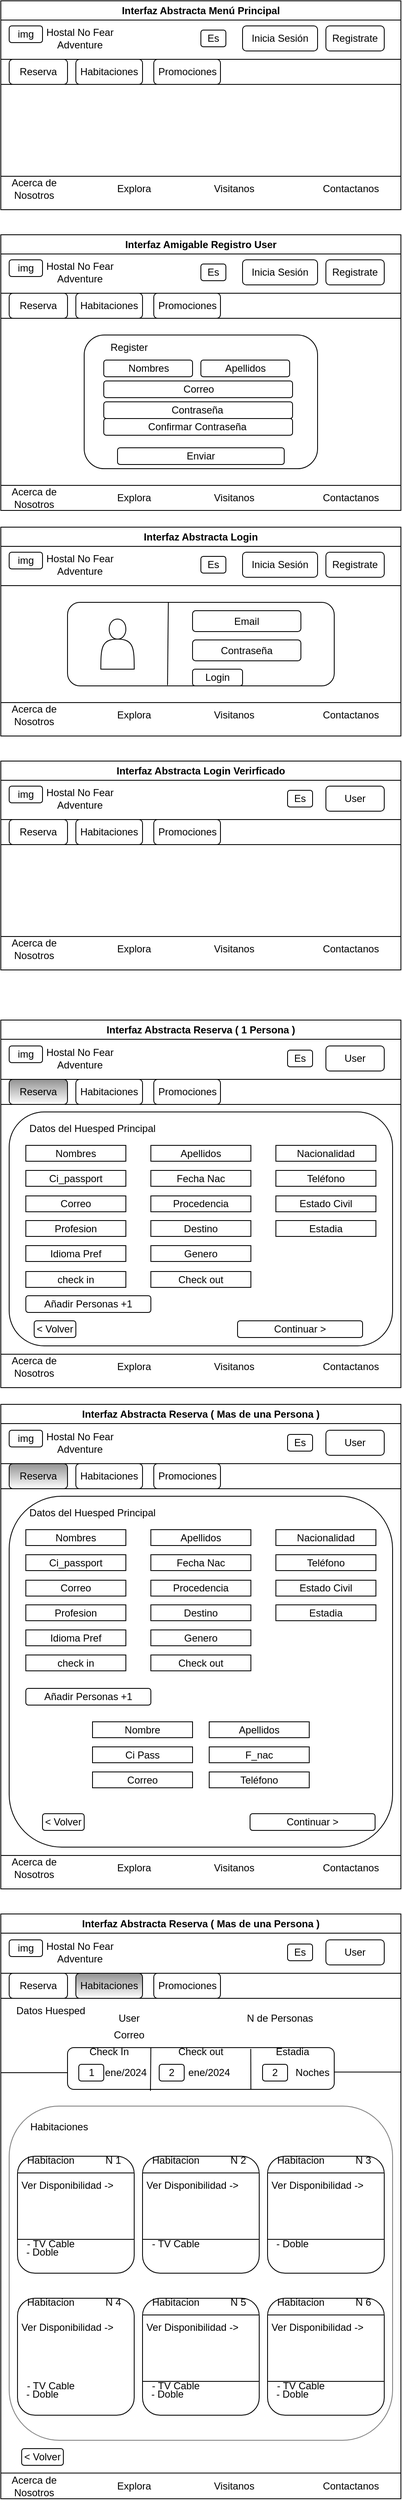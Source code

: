 <mxfile version="24.7.17">
  <diagram name="Página-1" id="Hns7MHLy3YL6MCj68ULh">
    <mxGraphModel dx="658" dy="446" grid="1" gridSize="10" guides="1" tooltips="1" connect="1" arrows="1" fold="1" page="1" pageScale="1" pageWidth="827" pageHeight="1169" math="0" shadow="0">
      <root>
        <mxCell id="0" />
        <mxCell id="1" parent="0" />
        <mxCell id="wUGm2H217QOp2pI1q1NX-1" value="Interfaz Abstracta Menú Principal" style="swimlane;whiteSpace=wrap;html=1;" vertex="1" parent="1">
          <mxGeometry x="40" y="40" width="480" height="250" as="geometry" />
        </mxCell>
        <mxCell id="wUGm2H217QOp2pI1q1NX-3" value="Acerca de Nosotros" style="text;html=1;align=center;verticalAlign=middle;whiteSpace=wrap;rounded=0;" vertex="1" parent="wUGm2H217QOp2pI1q1NX-1">
          <mxGeometry x="10" y="210" width="60" height="30" as="geometry" />
        </mxCell>
        <mxCell id="wUGm2H217QOp2pI1q1NX-4" value="Explora" style="text;html=1;align=center;verticalAlign=middle;whiteSpace=wrap;rounded=0;" vertex="1" parent="wUGm2H217QOp2pI1q1NX-1">
          <mxGeometry x="130" y="210" width="60" height="30" as="geometry" />
        </mxCell>
        <mxCell id="wUGm2H217QOp2pI1q1NX-5" value="Visitanos" style="text;html=1;align=center;verticalAlign=middle;whiteSpace=wrap;rounded=0;" vertex="1" parent="wUGm2H217QOp2pI1q1NX-1">
          <mxGeometry x="250" y="210" width="60" height="30" as="geometry" />
        </mxCell>
        <mxCell id="wUGm2H217QOp2pI1q1NX-6" value="Contactanos" style="text;html=1;align=center;verticalAlign=middle;whiteSpace=wrap;rounded=0;" vertex="1" parent="wUGm2H217QOp2pI1q1NX-1">
          <mxGeometry x="390" y="210" width="60" height="30" as="geometry" />
        </mxCell>
        <mxCell id="wUGm2H217QOp2pI1q1NX-8" value="Hostal No Fear Adventure" style="text;html=1;align=center;verticalAlign=middle;whiteSpace=wrap;rounded=0;" vertex="1" parent="wUGm2H217QOp2pI1q1NX-1">
          <mxGeometry x="40" y="30" width="110" height="30" as="geometry" />
        </mxCell>
        <mxCell id="wUGm2H217QOp2pI1q1NX-9" value="img" style="rounded=1;whiteSpace=wrap;html=1;" vertex="1" parent="wUGm2H217QOp2pI1q1NX-1">
          <mxGeometry x="10" y="30" width="40" height="20" as="geometry" />
        </mxCell>
        <mxCell id="wUGm2H217QOp2pI1q1NX-10" value="Es" style="rounded=1;whiteSpace=wrap;html=1;" vertex="1" parent="wUGm2H217QOp2pI1q1NX-1">
          <mxGeometry x="240" y="35" width="30" height="20" as="geometry" />
        </mxCell>
        <mxCell id="wUGm2H217QOp2pI1q1NX-11" value="Inicia Sesión" style="rounded=1;whiteSpace=wrap;html=1;" vertex="1" parent="wUGm2H217QOp2pI1q1NX-1">
          <mxGeometry x="290" y="30" width="90" height="30" as="geometry" />
        </mxCell>
        <mxCell id="wUGm2H217QOp2pI1q1NX-12" value="Registrate" style="rounded=1;whiteSpace=wrap;html=1;" vertex="1" parent="wUGm2H217QOp2pI1q1NX-1">
          <mxGeometry x="390" y="30" width="70" height="30" as="geometry" />
        </mxCell>
        <mxCell id="wUGm2H217QOp2pI1q1NX-7" value="" style="endArrow=none;html=1;rounded=0;" edge="1" parent="wUGm2H217QOp2pI1q1NX-1">
          <mxGeometry width="50" height="50" relative="1" as="geometry">
            <mxPoint y="70" as="sourcePoint" />
            <mxPoint x="480" y="70" as="targetPoint" />
          </mxGeometry>
        </mxCell>
        <mxCell id="wUGm2H217QOp2pI1q1NX-14" value="Reserva" style="rounded=1;whiteSpace=wrap;html=1;" vertex="1" parent="wUGm2H217QOp2pI1q1NX-1">
          <mxGeometry x="10" y="70" width="70" height="30" as="geometry" />
        </mxCell>
        <mxCell id="wUGm2H217QOp2pI1q1NX-15" value="Habitaciones" style="rounded=1;whiteSpace=wrap;html=1;" vertex="1" parent="wUGm2H217QOp2pI1q1NX-1">
          <mxGeometry x="90" y="70" width="80" height="30" as="geometry" />
        </mxCell>
        <mxCell id="wUGm2H217QOp2pI1q1NX-16" value="Promociones" style="rounded=1;whiteSpace=wrap;html=1;" vertex="1" parent="wUGm2H217QOp2pI1q1NX-1">
          <mxGeometry x="183.5" y="70" width="80" height="30" as="geometry" />
        </mxCell>
        <mxCell id="wUGm2H217QOp2pI1q1NX-2" value="" style="endArrow=none;html=1;rounded=0;" edge="1" parent="1">
          <mxGeometry width="50" height="50" relative="1" as="geometry">
            <mxPoint x="40" y="250" as="sourcePoint" />
            <mxPoint x="520" y="250" as="targetPoint" />
          </mxGeometry>
        </mxCell>
        <mxCell id="wUGm2H217QOp2pI1q1NX-13" value="" style="endArrow=none;html=1;rounded=0;" edge="1" parent="1">
          <mxGeometry width="50" height="50" relative="1" as="geometry">
            <mxPoint x="40" y="140" as="sourcePoint" />
            <mxPoint x="520" y="140" as="targetPoint" />
          </mxGeometry>
        </mxCell>
        <mxCell id="wUGm2H217QOp2pI1q1NX-27" value="Interfaz Abstracta Login" style="swimlane;whiteSpace=wrap;html=1;" vertex="1" parent="1">
          <mxGeometry x="40" y="670" width="480" height="250" as="geometry" />
        </mxCell>
        <mxCell id="wUGm2H217QOp2pI1q1NX-24" value="Registrate" style="rounded=1;whiteSpace=wrap;html=1;" vertex="1" parent="wUGm2H217QOp2pI1q1NX-27">
          <mxGeometry x="390" y="30" width="70" height="30" as="geometry" />
        </mxCell>
        <mxCell id="wUGm2H217QOp2pI1q1NX-23" value="Inicia Sesión" style="rounded=1;whiteSpace=wrap;html=1;" vertex="1" parent="wUGm2H217QOp2pI1q1NX-27">
          <mxGeometry x="290" y="30" width="90" height="30" as="geometry" />
        </mxCell>
        <mxCell id="wUGm2H217QOp2pI1q1NX-22" value="Es" style="rounded=1;whiteSpace=wrap;html=1;" vertex="1" parent="wUGm2H217QOp2pI1q1NX-27">
          <mxGeometry x="240" y="35" width="30" height="20" as="geometry" />
        </mxCell>
        <mxCell id="wUGm2H217QOp2pI1q1NX-20" value="Hostal No Fear Adventure" style="text;html=1;align=center;verticalAlign=middle;whiteSpace=wrap;rounded=0;" vertex="1" parent="wUGm2H217QOp2pI1q1NX-27">
          <mxGeometry x="40" y="30" width="110" height="30" as="geometry" />
        </mxCell>
        <mxCell id="wUGm2H217QOp2pI1q1NX-21" value="img" style="rounded=1;whiteSpace=wrap;html=1;" vertex="1" parent="wUGm2H217QOp2pI1q1NX-27">
          <mxGeometry x="10" y="30" width="40" height="20" as="geometry" />
        </mxCell>
        <mxCell id="wUGm2H217QOp2pI1q1NX-28" value="" style="endArrow=none;html=1;rounded=0;" edge="1" parent="wUGm2H217QOp2pI1q1NX-27">
          <mxGeometry width="50" height="50" relative="1" as="geometry">
            <mxPoint y="70" as="sourcePoint" />
            <mxPoint x="480" y="70" as="targetPoint" />
          </mxGeometry>
        </mxCell>
        <mxCell id="wUGm2H217QOp2pI1q1NX-29" value="Acerca de Nosotros" style="text;html=1;align=center;verticalAlign=middle;whiteSpace=wrap;rounded=0;" vertex="1" parent="wUGm2H217QOp2pI1q1NX-27">
          <mxGeometry x="10" y="210" width="60" height="30" as="geometry" />
        </mxCell>
        <mxCell id="wUGm2H217QOp2pI1q1NX-30" value="Explora" style="text;html=1;align=center;verticalAlign=middle;whiteSpace=wrap;rounded=0;" vertex="1" parent="wUGm2H217QOp2pI1q1NX-27">
          <mxGeometry x="130" y="210" width="60" height="30" as="geometry" />
        </mxCell>
        <mxCell id="wUGm2H217QOp2pI1q1NX-31" value="Visitanos" style="text;html=1;align=center;verticalAlign=middle;whiteSpace=wrap;rounded=0;" vertex="1" parent="wUGm2H217QOp2pI1q1NX-27">
          <mxGeometry x="250" y="210" width="60" height="30" as="geometry" />
        </mxCell>
        <mxCell id="wUGm2H217QOp2pI1q1NX-32" value="Contactanos" style="text;html=1;align=center;verticalAlign=middle;whiteSpace=wrap;rounded=0;" vertex="1" parent="wUGm2H217QOp2pI1q1NX-27">
          <mxGeometry x="390" y="210" width="60" height="30" as="geometry" />
        </mxCell>
        <mxCell id="wUGm2H217QOp2pI1q1NX-33" value="" style="endArrow=none;html=1;rounded=0;" edge="1" parent="wUGm2H217QOp2pI1q1NX-27">
          <mxGeometry width="50" height="50" relative="1" as="geometry">
            <mxPoint y="210" as="sourcePoint" />
            <mxPoint x="480" y="210" as="targetPoint" />
          </mxGeometry>
        </mxCell>
        <mxCell id="wUGm2H217QOp2pI1q1NX-34" value="" style="rounded=1;whiteSpace=wrap;html=1;" vertex="1" parent="wUGm2H217QOp2pI1q1NX-27">
          <mxGeometry x="80" y="90" width="320" height="100" as="geometry" />
        </mxCell>
        <mxCell id="wUGm2H217QOp2pI1q1NX-35" value="" style="endArrow=none;html=1;rounded=0;entryX=0.455;entryY=0.025;entryDx=0;entryDy=0;entryPerimeter=0;exitX=0.452;exitY=1.016;exitDx=0;exitDy=0;exitPerimeter=0;" edge="1" parent="wUGm2H217QOp2pI1q1NX-27">
          <mxGeometry width="50" height="50" relative="1" as="geometry">
            <mxPoint x="200" y="189.1" as="sourcePoint" />
            <mxPoint x="200.96" y="90" as="targetPoint" />
          </mxGeometry>
        </mxCell>
        <mxCell id="wUGm2H217QOp2pI1q1NX-36" value="" style="shape=actor;whiteSpace=wrap;html=1;" vertex="1" parent="wUGm2H217QOp2pI1q1NX-27">
          <mxGeometry x="120" y="110" width="40" height="60" as="geometry" />
        </mxCell>
        <mxCell id="wUGm2H217QOp2pI1q1NX-37" value="Email" style="rounded=1;whiteSpace=wrap;html=1;" vertex="1" parent="wUGm2H217QOp2pI1q1NX-27">
          <mxGeometry x="230" y="100" width="130" height="25" as="geometry" />
        </mxCell>
        <mxCell id="wUGm2H217QOp2pI1q1NX-38" value="Contraseña" style="rounded=1;whiteSpace=wrap;html=1;" vertex="1" parent="wUGm2H217QOp2pI1q1NX-27">
          <mxGeometry x="230" y="135" width="130" height="25" as="geometry" />
        </mxCell>
        <mxCell id="wUGm2H217QOp2pI1q1NX-39" value="Login" style="rounded=1;whiteSpace=wrap;html=1;" vertex="1" parent="wUGm2H217QOp2pI1q1NX-27">
          <mxGeometry x="230" y="170" width="60" height="20" as="geometry" />
        </mxCell>
        <mxCell id="wUGm2H217QOp2pI1q1NX-40" value="Interfaz Abstracta Login Verirficado" style="swimlane;whiteSpace=wrap;html=1;" vertex="1" parent="1">
          <mxGeometry x="40" y="950" width="480" height="250" as="geometry" />
        </mxCell>
        <mxCell id="wUGm2H217QOp2pI1q1NX-42" value="Acerca de Nosotros" style="text;html=1;align=center;verticalAlign=middle;whiteSpace=wrap;rounded=0;" vertex="1" parent="wUGm2H217QOp2pI1q1NX-40">
          <mxGeometry x="10" y="210" width="60" height="30" as="geometry" />
        </mxCell>
        <mxCell id="wUGm2H217QOp2pI1q1NX-43" value="Explora" style="text;html=1;align=center;verticalAlign=middle;whiteSpace=wrap;rounded=0;" vertex="1" parent="wUGm2H217QOp2pI1q1NX-40">
          <mxGeometry x="130" y="210" width="60" height="30" as="geometry" />
        </mxCell>
        <mxCell id="wUGm2H217QOp2pI1q1NX-44" value="Visitanos" style="text;html=1;align=center;verticalAlign=middle;whiteSpace=wrap;rounded=0;" vertex="1" parent="wUGm2H217QOp2pI1q1NX-40">
          <mxGeometry x="250" y="210" width="60" height="30" as="geometry" />
        </mxCell>
        <mxCell id="wUGm2H217QOp2pI1q1NX-45" value="Contactanos" style="text;html=1;align=center;verticalAlign=middle;whiteSpace=wrap;rounded=0;" vertex="1" parent="wUGm2H217QOp2pI1q1NX-40">
          <mxGeometry x="390" y="210" width="60" height="30" as="geometry" />
        </mxCell>
        <mxCell id="wUGm2H217QOp2pI1q1NX-46" value="Hostal No Fear Adventure" style="text;html=1;align=center;verticalAlign=middle;whiteSpace=wrap;rounded=0;" vertex="1" parent="wUGm2H217QOp2pI1q1NX-40">
          <mxGeometry x="40" y="30" width="110" height="30" as="geometry" />
        </mxCell>
        <mxCell id="wUGm2H217QOp2pI1q1NX-47" value="img" style="rounded=1;whiteSpace=wrap;html=1;" vertex="1" parent="wUGm2H217QOp2pI1q1NX-40">
          <mxGeometry x="10" y="30" width="40" height="20" as="geometry" />
        </mxCell>
        <mxCell id="wUGm2H217QOp2pI1q1NX-48" value="Es" style="rounded=1;whiteSpace=wrap;html=1;" vertex="1" parent="wUGm2H217QOp2pI1q1NX-40">
          <mxGeometry x="344" y="35" width="30" height="20" as="geometry" />
        </mxCell>
        <mxCell id="wUGm2H217QOp2pI1q1NX-50" value="User" style="rounded=1;whiteSpace=wrap;html=1;" vertex="1" parent="wUGm2H217QOp2pI1q1NX-40">
          <mxGeometry x="390" y="30" width="70" height="30" as="geometry" />
        </mxCell>
        <mxCell id="wUGm2H217QOp2pI1q1NX-51" value="" style="endArrow=none;html=1;rounded=0;" edge="1" parent="wUGm2H217QOp2pI1q1NX-40">
          <mxGeometry width="50" height="50" relative="1" as="geometry">
            <mxPoint y="70" as="sourcePoint" />
            <mxPoint x="480" y="70" as="targetPoint" />
          </mxGeometry>
        </mxCell>
        <mxCell id="wUGm2H217QOp2pI1q1NX-52" value="Reserva" style="rounded=1;whiteSpace=wrap;html=1;" vertex="1" parent="wUGm2H217QOp2pI1q1NX-40">
          <mxGeometry x="10" y="70" width="70" height="30" as="geometry" />
        </mxCell>
        <mxCell id="wUGm2H217QOp2pI1q1NX-53" value="Habitaciones" style="rounded=1;whiteSpace=wrap;html=1;" vertex="1" parent="wUGm2H217QOp2pI1q1NX-40">
          <mxGeometry x="90" y="70" width="80" height="30" as="geometry" />
        </mxCell>
        <mxCell id="wUGm2H217QOp2pI1q1NX-54" value="Promociones" style="rounded=1;whiteSpace=wrap;html=1;" vertex="1" parent="wUGm2H217QOp2pI1q1NX-40">
          <mxGeometry x="183.5" y="70" width="80" height="30" as="geometry" />
        </mxCell>
        <mxCell id="wUGm2H217QOp2pI1q1NX-55" value="" style="endArrow=none;html=1;rounded=0;" edge="1" parent="wUGm2H217QOp2pI1q1NX-40">
          <mxGeometry width="50" height="50" relative="1" as="geometry">
            <mxPoint y="210" as="sourcePoint" />
            <mxPoint x="480" y="210" as="targetPoint" />
          </mxGeometry>
        </mxCell>
        <mxCell id="wUGm2H217QOp2pI1q1NX-56" value="" style="endArrow=none;html=1;rounded=0;" edge="1" parent="wUGm2H217QOp2pI1q1NX-40">
          <mxGeometry width="50" height="50" relative="1" as="geometry">
            <mxPoint y="100" as="sourcePoint" />
            <mxPoint x="480" y="100" as="targetPoint" />
          </mxGeometry>
        </mxCell>
        <mxCell id="wUGm2H217QOp2pI1q1NX-61" value="Interfaz Abstracta Reserva ( 1 Persona )" style="swimlane;whiteSpace=wrap;html=1;" vertex="1" parent="1">
          <mxGeometry x="40" y="1260" width="480" height="440" as="geometry" />
        </mxCell>
        <mxCell id="wUGm2H217QOp2pI1q1NX-66" value="Hostal No Fear Adventure" style="text;html=1;align=center;verticalAlign=middle;whiteSpace=wrap;rounded=0;" vertex="1" parent="wUGm2H217QOp2pI1q1NX-61">
          <mxGeometry x="40" y="31" width="110" height="30" as="geometry" />
        </mxCell>
        <mxCell id="wUGm2H217QOp2pI1q1NX-67" value="img" style="rounded=1;whiteSpace=wrap;html=1;" vertex="1" parent="wUGm2H217QOp2pI1q1NX-61">
          <mxGeometry x="10" y="31" width="40" height="20" as="geometry" />
        </mxCell>
        <mxCell id="wUGm2H217QOp2pI1q1NX-68" value="Es" style="rounded=1;whiteSpace=wrap;html=1;" vertex="1" parent="wUGm2H217QOp2pI1q1NX-61">
          <mxGeometry x="344" y="36" width="30" height="20" as="geometry" />
        </mxCell>
        <mxCell id="wUGm2H217QOp2pI1q1NX-69" value="User" style="rounded=1;whiteSpace=wrap;html=1;" vertex="1" parent="wUGm2H217QOp2pI1q1NX-61">
          <mxGeometry x="390" y="31" width="70" height="30" as="geometry" />
        </mxCell>
        <mxCell id="wUGm2H217QOp2pI1q1NX-70" value="" style="endArrow=none;html=1;rounded=0;" edge="1" parent="wUGm2H217QOp2pI1q1NX-61">
          <mxGeometry width="50" height="50" relative="1" as="geometry">
            <mxPoint y="71" as="sourcePoint" />
            <mxPoint x="480" y="71" as="targetPoint" />
          </mxGeometry>
        </mxCell>
        <mxCell id="wUGm2H217QOp2pI1q1NX-71" value="Reserva" style="rounded=1;whiteSpace=wrap;html=1;gradientColor=#929292;gradientDirection=north;" vertex="1" parent="wUGm2H217QOp2pI1q1NX-61">
          <mxGeometry x="10" y="71" width="70" height="30" as="geometry" />
        </mxCell>
        <mxCell id="wUGm2H217QOp2pI1q1NX-72" value="Habitaciones" style="rounded=1;whiteSpace=wrap;html=1;" vertex="1" parent="wUGm2H217QOp2pI1q1NX-61">
          <mxGeometry x="90" y="71" width="80" height="30" as="geometry" />
        </mxCell>
        <mxCell id="wUGm2H217QOp2pI1q1NX-73" value="Promociones" style="rounded=1;whiteSpace=wrap;html=1;" vertex="1" parent="wUGm2H217QOp2pI1q1NX-61">
          <mxGeometry x="183.5" y="71" width="80" height="30" as="geometry" />
        </mxCell>
        <mxCell id="wUGm2H217QOp2pI1q1NX-75" value="" style="endArrow=none;html=1;rounded=0;" edge="1" parent="wUGm2H217QOp2pI1q1NX-61">
          <mxGeometry width="50" height="50" relative="1" as="geometry">
            <mxPoint y="101" as="sourcePoint" />
            <mxPoint x="480" y="101" as="targetPoint" />
          </mxGeometry>
        </mxCell>
        <mxCell id="wUGm2H217QOp2pI1q1NX-117" value="" style="rounded=1;whiteSpace=wrap;html=1;" vertex="1" parent="wUGm2H217QOp2pI1q1NX-61">
          <mxGeometry x="10" y="110" width="460" height="280" as="geometry" />
        </mxCell>
        <mxCell id="wUGm2H217QOp2pI1q1NX-118" value="Datos del Huesped Principal" style="text;html=1;align=center;verticalAlign=middle;whiteSpace=wrap;rounded=0;" vertex="1" parent="wUGm2H217QOp2pI1q1NX-61">
          <mxGeometry x="20" y="120" width="180" height="19" as="geometry" />
        </mxCell>
        <mxCell id="wUGm2H217QOp2pI1q1NX-119" value="Nombres" style="rounded=0;whiteSpace=wrap;html=1;" vertex="1" parent="wUGm2H217QOp2pI1q1NX-61">
          <mxGeometry x="30" y="150" width="120" height="19" as="geometry" />
        </mxCell>
        <mxCell id="wUGm2H217QOp2pI1q1NX-120" value="Apellidos" style="rounded=0;whiteSpace=wrap;html=1;" vertex="1" parent="wUGm2H217QOp2pI1q1NX-61">
          <mxGeometry x="180" y="150" width="120" height="19" as="geometry" />
        </mxCell>
        <mxCell id="wUGm2H217QOp2pI1q1NX-121" value="Nacionalidad" style="rounded=0;whiteSpace=wrap;html=1;" vertex="1" parent="wUGm2H217QOp2pI1q1NX-61">
          <mxGeometry x="330" y="150" width="120" height="19" as="geometry" />
        </mxCell>
        <mxCell id="wUGm2H217QOp2pI1q1NX-128" value="Ci_passport" style="rounded=0;whiteSpace=wrap;html=1;" vertex="1" parent="wUGm2H217QOp2pI1q1NX-61">
          <mxGeometry x="30" y="180" width="120" height="19" as="geometry" />
        </mxCell>
        <mxCell id="wUGm2H217QOp2pI1q1NX-129" value="Fecha Nac" style="rounded=0;whiteSpace=wrap;html=1;" vertex="1" parent="wUGm2H217QOp2pI1q1NX-61">
          <mxGeometry x="180" y="180" width="120" height="19" as="geometry" />
        </mxCell>
        <mxCell id="wUGm2H217QOp2pI1q1NX-130" value="Teléfono" style="rounded=0;whiteSpace=wrap;html=1;" vertex="1" parent="wUGm2H217QOp2pI1q1NX-61">
          <mxGeometry x="330" y="180" width="120" height="19" as="geometry" />
        </mxCell>
        <mxCell id="wUGm2H217QOp2pI1q1NX-131" value="Correo" style="rounded=0;whiteSpace=wrap;html=1;" vertex="1" parent="wUGm2H217QOp2pI1q1NX-61">
          <mxGeometry x="30" y="210.5" width="120" height="19" as="geometry" />
        </mxCell>
        <mxCell id="wUGm2H217QOp2pI1q1NX-132" value="Procedencia" style="rounded=0;whiteSpace=wrap;html=1;" vertex="1" parent="wUGm2H217QOp2pI1q1NX-61">
          <mxGeometry x="180" y="210.5" width="120" height="19" as="geometry" />
        </mxCell>
        <mxCell id="wUGm2H217QOp2pI1q1NX-133" value="Estado Civil" style="rounded=0;whiteSpace=wrap;html=1;" vertex="1" parent="wUGm2H217QOp2pI1q1NX-61">
          <mxGeometry x="330" y="210.5" width="120" height="19" as="geometry" />
        </mxCell>
        <mxCell id="wUGm2H217QOp2pI1q1NX-134" value="Profesion" style="rounded=0;whiteSpace=wrap;html=1;" vertex="1" parent="wUGm2H217QOp2pI1q1NX-61">
          <mxGeometry x="30" y="240" width="120" height="19" as="geometry" />
        </mxCell>
        <mxCell id="wUGm2H217QOp2pI1q1NX-135" value="Destino" style="rounded=0;whiteSpace=wrap;html=1;" vertex="1" parent="wUGm2H217QOp2pI1q1NX-61">
          <mxGeometry x="180" y="240" width="120" height="19" as="geometry" />
        </mxCell>
        <mxCell id="wUGm2H217QOp2pI1q1NX-136" value="Estadi&lt;span style=&quot;white-space: pre;&quot;&gt;a&lt;/span&gt;" style="rounded=0;whiteSpace=wrap;html=1;" vertex="1" parent="wUGm2H217QOp2pI1q1NX-61">
          <mxGeometry x="330" y="240" width="120" height="19" as="geometry" />
        </mxCell>
        <mxCell id="wUGm2H217QOp2pI1q1NX-137" value="Idioma Pref" style="rounded=0;whiteSpace=wrap;html=1;" vertex="1" parent="wUGm2H217QOp2pI1q1NX-61">
          <mxGeometry x="30" y="270" width="120" height="19" as="geometry" />
        </mxCell>
        <mxCell id="wUGm2H217QOp2pI1q1NX-138" value="Genero" style="rounded=0;whiteSpace=wrap;html=1;" vertex="1" parent="wUGm2H217QOp2pI1q1NX-61">
          <mxGeometry x="180" y="270" width="120" height="19" as="geometry" />
        </mxCell>
        <mxCell id="wUGm2H217QOp2pI1q1NX-141" value="&amp;lt; Volver" style="rounded=1;whiteSpace=wrap;html=1;" vertex="1" parent="wUGm2H217QOp2pI1q1NX-61">
          <mxGeometry x="40" y="360" width="50" height="20" as="geometry" />
        </mxCell>
        <mxCell id="wUGm2H217QOp2pI1q1NX-142" value="Añadir Personas +1" style="rounded=1;whiteSpace=wrap;html=1;" vertex="1" parent="wUGm2H217QOp2pI1q1NX-61">
          <mxGeometry x="30" y="330" width="150" height="20" as="geometry" />
        </mxCell>
        <mxCell id="wUGm2H217QOp2pI1q1NX-143" value="Continuar &amp;gt;" style="rounded=1;whiteSpace=wrap;html=1;" vertex="1" parent="wUGm2H217QOp2pI1q1NX-61">
          <mxGeometry x="284" y="360" width="150" height="20" as="geometry" />
        </mxCell>
        <mxCell id="wUGm2H217QOp2pI1q1NX-63" value="Explora" style="text;html=1;align=center;verticalAlign=middle;whiteSpace=wrap;rounded=0;" vertex="1" parent="wUGm2H217QOp2pI1q1NX-61">
          <mxGeometry x="130" y="400" width="60" height="30" as="geometry" />
        </mxCell>
        <mxCell id="wUGm2H217QOp2pI1q1NX-64" value="Visitanos" style="text;html=1;align=center;verticalAlign=middle;whiteSpace=wrap;rounded=0;" vertex="1" parent="wUGm2H217QOp2pI1q1NX-61">
          <mxGeometry x="250" y="400" width="60" height="30" as="geometry" />
        </mxCell>
        <mxCell id="wUGm2H217QOp2pI1q1NX-65" value="Contactanos" style="text;html=1;align=center;verticalAlign=middle;whiteSpace=wrap;rounded=0;" vertex="1" parent="wUGm2H217QOp2pI1q1NX-61">
          <mxGeometry x="390" y="400" width="60" height="30" as="geometry" />
        </mxCell>
        <mxCell id="wUGm2H217QOp2pI1q1NX-62" value="Acerca de Nosotros" style="text;html=1;align=center;verticalAlign=middle;whiteSpace=wrap;rounded=0;" vertex="1" parent="wUGm2H217QOp2pI1q1NX-61">
          <mxGeometry x="10" y="400" width="60" height="30" as="geometry" />
        </mxCell>
        <mxCell id="wUGm2H217QOp2pI1q1NX-74" value="" style="endArrow=none;html=1;rounded=0;" edge="1" parent="wUGm2H217QOp2pI1q1NX-61">
          <mxGeometry width="50" height="50" relative="1" as="geometry">
            <mxPoint y="400" as="sourcePoint" />
            <mxPoint x="480" y="400" as="targetPoint" />
          </mxGeometry>
        </mxCell>
        <mxCell id="wUGm2H217QOp2pI1q1NX-181" value="check in" style="rounded=0;whiteSpace=wrap;html=1;" vertex="1" parent="wUGm2H217QOp2pI1q1NX-61">
          <mxGeometry x="30" y="301" width="120" height="19" as="geometry" />
        </mxCell>
        <mxCell id="wUGm2H217QOp2pI1q1NX-182" value="Check out" style="rounded=0;whiteSpace=wrap;html=1;" vertex="1" parent="wUGm2H217QOp2pI1q1NX-61">
          <mxGeometry x="180" y="301" width="120" height="19" as="geometry" />
        </mxCell>
        <mxCell id="wUGm2H217QOp2pI1q1NX-90" value="Interfaz Amigable Registro User" style="swimlane;whiteSpace=wrap;html=1;" vertex="1" parent="1">
          <mxGeometry x="40" y="320" width="480" height="330" as="geometry" />
        </mxCell>
        <mxCell id="wUGm2H217QOp2pI1q1NX-91" value="Acerca de Nosotros" style="text;html=1;align=center;verticalAlign=middle;whiteSpace=wrap;rounded=0;" vertex="1" parent="wUGm2H217QOp2pI1q1NX-90">
          <mxGeometry x="10" y="300" width="60" height="30" as="geometry" />
        </mxCell>
        <mxCell id="wUGm2H217QOp2pI1q1NX-92" value="Explora" style="text;html=1;align=center;verticalAlign=middle;whiteSpace=wrap;rounded=0;" vertex="1" parent="wUGm2H217QOp2pI1q1NX-90">
          <mxGeometry x="130" y="300" width="60" height="30" as="geometry" />
        </mxCell>
        <mxCell id="wUGm2H217QOp2pI1q1NX-93" value="Visitanos" style="text;html=1;align=center;verticalAlign=middle;whiteSpace=wrap;rounded=0;" vertex="1" parent="wUGm2H217QOp2pI1q1NX-90">
          <mxGeometry x="250" y="300" width="60" height="30" as="geometry" />
        </mxCell>
        <mxCell id="wUGm2H217QOp2pI1q1NX-94" value="Contactanos" style="text;html=1;align=center;verticalAlign=middle;whiteSpace=wrap;rounded=0;" vertex="1" parent="wUGm2H217QOp2pI1q1NX-90">
          <mxGeometry x="390" y="300" width="60" height="30" as="geometry" />
        </mxCell>
        <mxCell id="wUGm2H217QOp2pI1q1NX-95" value="Hostal No Fear Adventure" style="text;html=1;align=center;verticalAlign=middle;whiteSpace=wrap;rounded=0;" vertex="1" parent="wUGm2H217QOp2pI1q1NX-90">
          <mxGeometry x="40" y="30" width="110" height="30" as="geometry" />
        </mxCell>
        <mxCell id="wUGm2H217QOp2pI1q1NX-96" value="img" style="rounded=1;whiteSpace=wrap;html=1;" vertex="1" parent="wUGm2H217QOp2pI1q1NX-90">
          <mxGeometry x="10" y="30" width="40" height="20" as="geometry" />
        </mxCell>
        <mxCell id="wUGm2H217QOp2pI1q1NX-97" value="Es" style="rounded=1;whiteSpace=wrap;html=1;" vertex="1" parent="wUGm2H217QOp2pI1q1NX-90">
          <mxGeometry x="240" y="35" width="30" height="20" as="geometry" />
        </mxCell>
        <mxCell id="wUGm2H217QOp2pI1q1NX-98" value="Inicia Sesión" style="rounded=1;whiteSpace=wrap;html=1;" vertex="1" parent="wUGm2H217QOp2pI1q1NX-90">
          <mxGeometry x="290" y="30" width="90" height="30" as="geometry" />
        </mxCell>
        <mxCell id="wUGm2H217QOp2pI1q1NX-99" value="Registrate" style="rounded=1;whiteSpace=wrap;html=1;" vertex="1" parent="wUGm2H217QOp2pI1q1NX-90">
          <mxGeometry x="390" y="30" width="70" height="30" as="geometry" />
        </mxCell>
        <mxCell id="wUGm2H217QOp2pI1q1NX-100" value="" style="endArrow=none;html=1;rounded=0;" edge="1" parent="wUGm2H217QOp2pI1q1NX-90">
          <mxGeometry width="50" height="50" relative="1" as="geometry">
            <mxPoint y="70" as="sourcePoint" />
            <mxPoint x="480" y="70" as="targetPoint" />
          </mxGeometry>
        </mxCell>
        <mxCell id="wUGm2H217QOp2pI1q1NX-101" value="Reserva" style="rounded=1;whiteSpace=wrap;html=1;" vertex="1" parent="wUGm2H217QOp2pI1q1NX-90">
          <mxGeometry x="10" y="70" width="70" height="30" as="geometry" />
        </mxCell>
        <mxCell id="wUGm2H217QOp2pI1q1NX-102" value="Habitaciones" style="rounded=1;whiteSpace=wrap;html=1;" vertex="1" parent="wUGm2H217QOp2pI1q1NX-90">
          <mxGeometry x="90" y="70" width="80" height="30" as="geometry" />
        </mxCell>
        <mxCell id="wUGm2H217QOp2pI1q1NX-103" value="Promociones" style="rounded=1;whiteSpace=wrap;html=1;" vertex="1" parent="wUGm2H217QOp2pI1q1NX-90">
          <mxGeometry x="183.5" y="70" width="80" height="30" as="geometry" />
        </mxCell>
        <mxCell id="wUGm2H217QOp2pI1q1NX-104" value="" style="endArrow=none;html=1;rounded=0;" edge="1" parent="wUGm2H217QOp2pI1q1NX-90">
          <mxGeometry width="50" height="50" relative="1" as="geometry">
            <mxPoint y="300" as="sourcePoint" />
            <mxPoint x="480" y="300" as="targetPoint" />
          </mxGeometry>
        </mxCell>
        <mxCell id="wUGm2H217QOp2pI1q1NX-105" value="" style="endArrow=none;html=1;rounded=0;" edge="1" parent="wUGm2H217QOp2pI1q1NX-90">
          <mxGeometry width="50" height="50" relative="1" as="geometry">
            <mxPoint y="100" as="sourcePoint" />
            <mxPoint x="480" y="100" as="targetPoint" />
          </mxGeometry>
        </mxCell>
        <mxCell id="wUGm2H217QOp2pI1q1NX-106" value="" style="rounded=1;whiteSpace=wrap;html=1;" vertex="1" parent="wUGm2H217QOp2pI1q1NX-90">
          <mxGeometry x="100" y="120" width="280" height="160" as="geometry" />
        </mxCell>
        <mxCell id="wUGm2H217QOp2pI1q1NX-107" value="Register" style="text;html=1;align=center;verticalAlign=middle;whiteSpace=wrap;rounded=0;" vertex="1" parent="wUGm2H217QOp2pI1q1NX-90">
          <mxGeometry x="123.5" y="120" width="60" height="30" as="geometry" />
        </mxCell>
        <mxCell id="wUGm2H217QOp2pI1q1NX-108" value="Nombres" style="rounded=1;whiteSpace=wrap;html=1;" vertex="1" parent="wUGm2H217QOp2pI1q1NX-90">
          <mxGeometry x="123.5" y="150" width="106.5" height="20" as="geometry" />
        </mxCell>
        <mxCell id="wUGm2H217QOp2pI1q1NX-109" value="Apellidos" style="rounded=1;whiteSpace=wrap;html=1;" vertex="1" parent="wUGm2H217QOp2pI1q1NX-90">
          <mxGeometry x="240" y="150" width="106.5" height="20" as="geometry" />
        </mxCell>
        <mxCell id="wUGm2H217QOp2pI1q1NX-110" value="Correo" style="rounded=1;whiteSpace=wrap;html=1;" vertex="1" parent="wUGm2H217QOp2pI1q1NX-90">
          <mxGeometry x="123.5" y="175" width="226.5" height="20" as="geometry" />
        </mxCell>
        <mxCell id="wUGm2H217QOp2pI1q1NX-111" value="Contraseña&amp;nbsp;" style="rounded=1;whiteSpace=wrap;html=1;" vertex="1" parent="wUGm2H217QOp2pI1q1NX-90">
          <mxGeometry x="123.5" y="200" width="226.5" height="20" as="geometry" />
        </mxCell>
        <mxCell id="wUGm2H217QOp2pI1q1NX-112" value="Confirmar Contraseña&amp;nbsp;" style="rounded=1;whiteSpace=wrap;html=1;" vertex="1" parent="wUGm2H217QOp2pI1q1NX-90">
          <mxGeometry x="123.5" y="220" width="226.5" height="20" as="geometry" />
        </mxCell>
        <mxCell id="wUGm2H217QOp2pI1q1NX-114" value="Enviar" style="rounded=1;whiteSpace=wrap;html=1;" vertex="1" parent="wUGm2H217QOp2pI1q1NX-90">
          <mxGeometry x="140" y="255" width="200" height="20" as="geometry" />
        </mxCell>
        <mxCell id="wUGm2H217QOp2pI1q1NX-144" value="Interfaz Abstracta Reserva ( Mas de una Persona )" style="swimlane;whiteSpace=wrap;html=1;" vertex="1" parent="1">
          <mxGeometry x="40" y="1720" width="480" height="580" as="geometry" />
        </mxCell>
        <mxCell id="wUGm2H217QOp2pI1q1NX-145" value="Hostal No Fear Adventure" style="text;html=1;align=center;verticalAlign=middle;whiteSpace=wrap;rounded=0;" vertex="1" parent="wUGm2H217QOp2pI1q1NX-144">
          <mxGeometry x="40" y="31" width="110" height="30" as="geometry" />
        </mxCell>
        <mxCell id="wUGm2H217QOp2pI1q1NX-146" value="img" style="rounded=1;whiteSpace=wrap;html=1;" vertex="1" parent="wUGm2H217QOp2pI1q1NX-144">
          <mxGeometry x="10" y="31" width="40" height="20" as="geometry" />
        </mxCell>
        <mxCell id="wUGm2H217QOp2pI1q1NX-147" value="Es" style="rounded=1;whiteSpace=wrap;html=1;" vertex="1" parent="wUGm2H217QOp2pI1q1NX-144">
          <mxGeometry x="344" y="36" width="30" height="20" as="geometry" />
        </mxCell>
        <mxCell id="wUGm2H217QOp2pI1q1NX-148" value="User" style="rounded=1;whiteSpace=wrap;html=1;" vertex="1" parent="wUGm2H217QOp2pI1q1NX-144">
          <mxGeometry x="390" y="31" width="70" height="30" as="geometry" />
        </mxCell>
        <mxCell id="wUGm2H217QOp2pI1q1NX-149" value="" style="endArrow=none;html=1;rounded=0;" edge="1" parent="wUGm2H217QOp2pI1q1NX-144">
          <mxGeometry width="50" height="50" relative="1" as="geometry">
            <mxPoint y="71" as="sourcePoint" />
            <mxPoint x="480" y="71" as="targetPoint" />
          </mxGeometry>
        </mxCell>
        <mxCell id="wUGm2H217QOp2pI1q1NX-150" value="Reserva" style="rounded=1;whiteSpace=wrap;html=1;gradientColor=#929292;gradientDirection=north;" vertex="1" parent="wUGm2H217QOp2pI1q1NX-144">
          <mxGeometry x="10" y="71" width="70" height="30" as="geometry" />
        </mxCell>
        <mxCell id="wUGm2H217QOp2pI1q1NX-151" value="Habitaciones" style="rounded=1;whiteSpace=wrap;html=1;" vertex="1" parent="wUGm2H217QOp2pI1q1NX-144">
          <mxGeometry x="90" y="71" width="80" height="30" as="geometry" />
        </mxCell>
        <mxCell id="wUGm2H217QOp2pI1q1NX-152" value="Promociones" style="rounded=1;whiteSpace=wrap;html=1;" vertex="1" parent="wUGm2H217QOp2pI1q1NX-144">
          <mxGeometry x="183.5" y="71" width="80" height="30" as="geometry" />
        </mxCell>
        <mxCell id="wUGm2H217QOp2pI1q1NX-153" value="" style="endArrow=none;html=1;rounded=0;" edge="1" parent="wUGm2H217QOp2pI1q1NX-144">
          <mxGeometry width="50" height="50" relative="1" as="geometry">
            <mxPoint y="101" as="sourcePoint" />
            <mxPoint x="480" y="101" as="targetPoint" />
          </mxGeometry>
        </mxCell>
        <mxCell id="wUGm2H217QOp2pI1q1NX-154" value="" style="rounded=1;whiteSpace=wrap;html=1;" vertex="1" parent="wUGm2H217QOp2pI1q1NX-144">
          <mxGeometry x="10" y="110" width="460" height="420" as="geometry" />
        </mxCell>
        <mxCell id="wUGm2H217QOp2pI1q1NX-155" value="Datos del Huesped Principal" style="text;html=1;align=center;verticalAlign=middle;whiteSpace=wrap;rounded=0;" vertex="1" parent="wUGm2H217QOp2pI1q1NX-144">
          <mxGeometry x="20" y="120" width="180" height="19" as="geometry" />
        </mxCell>
        <mxCell id="wUGm2H217QOp2pI1q1NX-156" value="Nombres" style="rounded=0;whiteSpace=wrap;html=1;" vertex="1" parent="wUGm2H217QOp2pI1q1NX-144">
          <mxGeometry x="30" y="150" width="120" height="19" as="geometry" />
        </mxCell>
        <mxCell id="wUGm2H217QOp2pI1q1NX-157" value="Apellidos" style="rounded=0;whiteSpace=wrap;html=1;" vertex="1" parent="wUGm2H217QOp2pI1q1NX-144">
          <mxGeometry x="180" y="150" width="120" height="19" as="geometry" />
        </mxCell>
        <mxCell id="wUGm2H217QOp2pI1q1NX-158" value="Nacionalidad" style="rounded=0;whiteSpace=wrap;html=1;" vertex="1" parent="wUGm2H217QOp2pI1q1NX-144">
          <mxGeometry x="330" y="150" width="120" height="19" as="geometry" />
        </mxCell>
        <mxCell id="wUGm2H217QOp2pI1q1NX-159" value="Ci_passport" style="rounded=0;whiteSpace=wrap;html=1;" vertex="1" parent="wUGm2H217QOp2pI1q1NX-144">
          <mxGeometry x="30" y="180" width="120" height="19" as="geometry" />
        </mxCell>
        <mxCell id="wUGm2H217QOp2pI1q1NX-160" value="Fecha Nac" style="rounded=0;whiteSpace=wrap;html=1;" vertex="1" parent="wUGm2H217QOp2pI1q1NX-144">
          <mxGeometry x="180" y="180" width="120" height="19" as="geometry" />
        </mxCell>
        <mxCell id="wUGm2H217QOp2pI1q1NX-161" value="Teléfono" style="rounded=0;whiteSpace=wrap;html=1;" vertex="1" parent="wUGm2H217QOp2pI1q1NX-144">
          <mxGeometry x="330" y="180" width="120" height="19" as="geometry" />
        </mxCell>
        <mxCell id="wUGm2H217QOp2pI1q1NX-162" value="Correo" style="rounded=0;whiteSpace=wrap;html=1;" vertex="1" parent="wUGm2H217QOp2pI1q1NX-144">
          <mxGeometry x="30" y="210.5" width="120" height="19" as="geometry" />
        </mxCell>
        <mxCell id="wUGm2H217QOp2pI1q1NX-163" value="Procedencia" style="rounded=0;whiteSpace=wrap;html=1;" vertex="1" parent="wUGm2H217QOp2pI1q1NX-144">
          <mxGeometry x="180" y="210.5" width="120" height="19" as="geometry" />
        </mxCell>
        <mxCell id="wUGm2H217QOp2pI1q1NX-164" value="Estado Civil" style="rounded=0;whiteSpace=wrap;html=1;" vertex="1" parent="wUGm2H217QOp2pI1q1NX-144">
          <mxGeometry x="330" y="210.5" width="120" height="19" as="geometry" />
        </mxCell>
        <mxCell id="wUGm2H217QOp2pI1q1NX-165" value="Profesion" style="rounded=0;whiteSpace=wrap;html=1;" vertex="1" parent="wUGm2H217QOp2pI1q1NX-144">
          <mxGeometry x="30" y="240" width="120" height="19" as="geometry" />
        </mxCell>
        <mxCell id="wUGm2H217QOp2pI1q1NX-166" value="Destino" style="rounded=0;whiteSpace=wrap;html=1;" vertex="1" parent="wUGm2H217QOp2pI1q1NX-144">
          <mxGeometry x="180" y="240" width="120" height="19" as="geometry" />
        </mxCell>
        <mxCell id="wUGm2H217QOp2pI1q1NX-167" value="Estadi&lt;span style=&quot;white-space: pre;&quot;&gt;a&lt;/span&gt;" style="rounded=0;whiteSpace=wrap;html=1;" vertex="1" parent="wUGm2H217QOp2pI1q1NX-144">
          <mxGeometry x="330" y="240" width="120" height="19" as="geometry" />
        </mxCell>
        <mxCell id="wUGm2H217QOp2pI1q1NX-168" value="Idioma Pref" style="rounded=0;whiteSpace=wrap;html=1;" vertex="1" parent="wUGm2H217QOp2pI1q1NX-144">
          <mxGeometry x="30" y="270" width="120" height="19" as="geometry" />
        </mxCell>
        <mxCell id="wUGm2H217QOp2pI1q1NX-169" value="Genero" style="rounded=0;whiteSpace=wrap;html=1;" vertex="1" parent="wUGm2H217QOp2pI1q1NX-144">
          <mxGeometry x="180" y="270" width="120" height="19" as="geometry" />
        </mxCell>
        <mxCell id="wUGm2H217QOp2pI1q1NX-170" value="&amp;lt; Volver" style="rounded=1;whiteSpace=wrap;html=1;" vertex="1" parent="wUGm2H217QOp2pI1q1NX-144">
          <mxGeometry x="50" y="490" width="50" height="20" as="geometry" />
        </mxCell>
        <mxCell id="wUGm2H217QOp2pI1q1NX-171" value="Añadir Personas +1" style="rounded=1;whiteSpace=wrap;html=1;" vertex="1" parent="wUGm2H217QOp2pI1q1NX-144">
          <mxGeometry x="30" y="340" width="150" height="20" as="geometry" />
        </mxCell>
        <mxCell id="wUGm2H217QOp2pI1q1NX-172" value="Continuar &amp;gt;" style="rounded=1;whiteSpace=wrap;html=1;" vertex="1" parent="wUGm2H217QOp2pI1q1NX-144">
          <mxGeometry x="299" y="490" width="150" height="20" as="geometry" />
        </mxCell>
        <mxCell id="wUGm2H217QOp2pI1q1NX-173" value="Explora" style="text;html=1;align=center;verticalAlign=middle;whiteSpace=wrap;rounded=0;" vertex="1" parent="wUGm2H217QOp2pI1q1NX-144">
          <mxGeometry x="130" y="540" width="60" height="30" as="geometry" />
        </mxCell>
        <mxCell id="wUGm2H217QOp2pI1q1NX-174" value="Visitanos" style="text;html=1;align=center;verticalAlign=middle;whiteSpace=wrap;rounded=0;" vertex="1" parent="wUGm2H217QOp2pI1q1NX-144">
          <mxGeometry x="250" y="540" width="60" height="30" as="geometry" />
        </mxCell>
        <mxCell id="wUGm2H217QOp2pI1q1NX-175" value="Contactanos" style="text;html=1;align=center;verticalAlign=middle;whiteSpace=wrap;rounded=0;" vertex="1" parent="wUGm2H217QOp2pI1q1NX-144">
          <mxGeometry x="390" y="540" width="60" height="30" as="geometry" />
        </mxCell>
        <mxCell id="wUGm2H217QOp2pI1q1NX-176" value="Acerca de Nosotros" style="text;html=1;align=center;verticalAlign=middle;whiteSpace=wrap;rounded=0;" vertex="1" parent="wUGm2H217QOp2pI1q1NX-144">
          <mxGeometry x="10" y="540" width="60" height="30" as="geometry" />
        </mxCell>
        <mxCell id="wUGm2H217QOp2pI1q1NX-177" value="" style="endArrow=none;html=1;rounded=0;" edge="1" parent="wUGm2H217QOp2pI1q1NX-144">
          <mxGeometry width="50" height="50" relative="1" as="geometry">
            <mxPoint y="540" as="sourcePoint" />
            <mxPoint x="480" y="540" as="targetPoint" />
          </mxGeometry>
        </mxCell>
        <mxCell id="wUGm2H217QOp2pI1q1NX-179" value="check in" style="rounded=0;whiteSpace=wrap;html=1;" vertex="1" parent="wUGm2H217QOp2pI1q1NX-144">
          <mxGeometry x="30" y="300" width="120" height="19" as="geometry" />
        </mxCell>
        <mxCell id="wUGm2H217QOp2pI1q1NX-180" value="Check out" style="rounded=0;whiteSpace=wrap;html=1;" vertex="1" parent="wUGm2H217QOp2pI1q1NX-144">
          <mxGeometry x="180" y="300" width="120" height="19" as="geometry" />
        </mxCell>
        <mxCell id="wUGm2H217QOp2pI1q1NX-183" value="Nombre" style="rounded=0;whiteSpace=wrap;html=1;" vertex="1" parent="wUGm2H217QOp2pI1q1NX-144">
          <mxGeometry x="110" y="380" width="120" height="19" as="geometry" />
        </mxCell>
        <mxCell id="wUGm2H217QOp2pI1q1NX-184" value="Apellidos" style="rounded=0;whiteSpace=wrap;html=1;" vertex="1" parent="wUGm2H217QOp2pI1q1NX-144">
          <mxGeometry x="250" y="380" width="120" height="19" as="geometry" />
        </mxCell>
        <mxCell id="wUGm2H217QOp2pI1q1NX-186" value="Ci Pass" style="rounded=0;whiteSpace=wrap;html=1;" vertex="1" parent="wUGm2H217QOp2pI1q1NX-144">
          <mxGeometry x="110" y="410" width="120" height="19" as="geometry" />
        </mxCell>
        <mxCell id="wUGm2H217QOp2pI1q1NX-187" value="F_nac" style="rounded=0;whiteSpace=wrap;html=1;" vertex="1" parent="wUGm2H217QOp2pI1q1NX-144">
          <mxGeometry x="250" y="410" width="120" height="19" as="geometry" />
        </mxCell>
        <mxCell id="wUGm2H217QOp2pI1q1NX-188" value="Teléfono" style="rounded=0;whiteSpace=wrap;html=1;" vertex="1" parent="wUGm2H217QOp2pI1q1NX-144">
          <mxGeometry x="250" y="440" width="120" height="19" as="geometry" />
        </mxCell>
        <mxCell id="wUGm2H217QOp2pI1q1NX-189" value="Correo" style="rounded=0;whiteSpace=wrap;html=1;" vertex="1" parent="wUGm2H217QOp2pI1q1NX-144">
          <mxGeometry x="110" y="440" width="120" height="19" as="geometry" />
        </mxCell>
        <mxCell id="wUGm2H217QOp2pI1q1NX-235" value="Interfaz Abstracta Reserva ( Mas de una Persona )" style="swimlane;whiteSpace=wrap;html=1;" vertex="1" parent="1">
          <mxGeometry x="40" y="2330" width="480" height="700" as="geometry" />
        </mxCell>
        <mxCell id="wUGm2H217QOp2pI1q1NX-236" value="Hostal No Fear Adventure" style="text;html=1;align=center;verticalAlign=middle;whiteSpace=wrap;rounded=0;" vertex="1" parent="wUGm2H217QOp2pI1q1NX-235">
          <mxGeometry x="40" y="31" width="110" height="30" as="geometry" />
        </mxCell>
        <mxCell id="wUGm2H217QOp2pI1q1NX-237" value="img" style="rounded=1;whiteSpace=wrap;html=1;" vertex="1" parent="wUGm2H217QOp2pI1q1NX-235">
          <mxGeometry x="10" y="31" width="40" height="20" as="geometry" />
        </mxCell>
        <mxCell id="wUGm2H217QOp2pI1q1NX-238" value="Es" style="rounded=1;whiteSpace=wrap;html=1;" vertex="1" parent="wUGm2H217QOp2pI1q1NX-235">
          <mxGeometry x="344" y="36" width="30" height="20" as="geometry" />
        </mxCell>
        <mxCell id="wUGm2H217QOp2pI1q1NX-239" value="User" style="rounded=1;whiteSpace=wrap;html=1;" vertex="1" parent="wUGm2H217QOp2pI1q1NX-235">
          <mxGeometry x="390" y="31" width="70" height="30" as="geometry" />
        </mxCell>
        <mxCell id="wUGm2H217QOp2pI1q1NX-240" value="" style="endArrow=none;html=1;rounded=0;" edge="1" parent="wUGm2H217QOp2pI1q1NX-235">
          <mxGeometry width="50" height="50" relative="1" as="geometry">
            <mxPoint y="71" as="sourcePoint" />
            <mxPoint x="480" y="71" as="targetPoint" />
          </mxGeometry>
        </mxCell>
        <mxCell id="wUGm2H217QOp2pI1q1NX-241" value="Reserva" style="rounded=1;whiteSpace=wrap;html=1;gradientColor=none;gradientDirection=north;" vertex="1" parent="wUGm2H217QOp2pI1q1NX-235">
          <mxGeometry x="10" y="71" width="70" height="30" as="geometry" />
        </mxCell>
        <mxCell id="wUGm2H217QOp2pI1q1NX-242" value="Habitaciones" style="rounded=1;whiteSpace=wrap;html=1;gradientColor=#929292;gradientDirection=north;" vertex="1" parent="wUGm2H217QOp2pI1q1NX-235">
          <mxGeometry x="90" y="71" width="80" height="30" as="geometry" />
        </mxCell>
        <mxCell id="wUGm2H217QOp2pI1q1NX-243" value="Promociones" style="rounded=1;whiteSpace=wrap;html=1;" vertex="1" parent="wUGm2H217QOp2pI1q1NX-235">
          <mxGeometry x="183.5" y="71" width="80" height="30" as="geometry" />
        </mxCell>
        <mxCell id="wUGm2H217QOp2pI1q1NX-244" value="" style="endArrow=none;html=1;rounded=0;" edge="1" parent="wUGm2H217QOp2pI1q1NX-235">
          <mxGeometry width="50" height="50" relative="1" as="geometry">
            <mxPoint y="101" as="sourcePoint" />
            <mxPoint x="480" y="101" as="targetPoint" />
          </mxGeometry>
        </mxCell>
        <mxCell id="wUGm2H217QOp2pI1q1NX-245" value="" style="rounded=1;whiteSpace=wrap;html=1;" vertex="1" parent="wUGm2H217QOp2pI1q1NX-235">
          <mxGeometry x="80" y="160" width="320" height="50" as="geometry" />
        </mxCell>
        <mxCell id="wUGm2H217QOp2pI1q1NX-278" value="Datos Huesped" style="text;html=1;align=center;verticalAlign=middle;whiteSpace=wrap;rounded=0;" vertex="1" parent="wUGm2H217QOp2pI1q1NX-235">
          <mxGeometry y="101" width="120" height="30" as="geometry" />
        </mxCell>
        <mxCell id="wUGm2H217QOp2pI1q1NX-279" value="" style="endArrow=none;html=1;rounded=0;" edge="1" parent="wUGm2H217QOp2pI1q1NX-235">
          <mxGeometry width="50" height="50" relative="1" as="geometry">
            <mxPoint y="190" as="sourcePoint" />
            <mxPoint x="80" y="190" as="targetPoint" />
          </mxGeometry>
        </mxCell>
        <mxCell id="wUGm2H217QOp2pI1q1NX-280" value="" style="endArrow=none;html=1;rounded=0;" edge="1" parent="wUGm2H217QOp2pI1q1NX-235">
          <mxGeometry width="50" height="50" relative="1" as="geometry">
            <mxPoint x="400" y="189.23" as="sourcePoint" />
            <mxPoint x="480" y="189.23" as="targetPoint" />
          </mxGeometry>
        </mxCell>
        <mxCell id="wUGm2H217QOp2pI1q1NX-281" value="User" style="text;html=1;align=center;verticalAlign=middle;whiteSpace=wrap;rounded=0;" vertex="1" parent="wUGm2H217QOp2pI1q1NX-235">
          <mxGeometry x="123.5" y="120" width="60" height="10" as="geometry" />
        </mxCell>
        <mxCell id="wUGm2H217QOp2pI1q1NX-283" value="Correo" style="text;html=1;align=center;verticalAlign=middle;whiteSpace=wrap;rounded=0;" vertex="1" parent="wUGm2H217QOp2pI1q1NX-235">
          <mxGeometry x="123.5" y="140" width="60" height="10" as="geometry" />
        </mxCell>
        <mxCell id="wUGm2H217QOp2pI1q1NX-284" value="N de Personas" style="text;html=1;align=center;verticalAlign=middle;whiteSpace=wrap;rounded=0;" vertex="1" parent="wUGm2H217QOp2pI1q1NX-235">
          <mxGeometry x="290" y="120" width="90" height="10" as="geometry" />
        </mxCell>
        <mxCell id="wUGm2H217QOp2pI1q1NX-285" value="Check In" style="text;html=1;align=center;verticalAlign=middle;whiteSpace=wrap;rounded=0;" vertex="1" parent="wUGm2H217QOp2pI1q1NX-235">
          <mxGeometry x="100" y="160" width="60" height="10" as="geometry" />
        </mxCell>
        <mxCell id="wUGm2H217QOp2pI1q1NX-287" value="Estadia" style="text;html=1;align=center;verticalAlign=middle;whiteSpace=wrap;rounded=0;" vertex="1" parent="wUGm2H217QOp2pI1q1NX-235">
          <mxGeometry x="320" y="160" width="60" height="10" as="geometry" />
        </mxCell>
        <mxCell id="wUGm2H217QOp2pI1q1NX-286" value="Check out" style="text;html=1;align=center;verticalAlign=middle;whiteSpace=wrap;rounded=0;" vertex="1" parent="wUGm2H217QOp2pI1q1NX-235">
          <mxGeometry x="210" y="160" width="60" height="10" as="geometry" />
        </mxCell>
        <mxCell id="wUGm2H217QOp2pI1q1NX-288" value="" style="endArrow=none;html=1;rounded=0;exitX=0.311;exitY=1.033;exitDx=0;exitDy=0;exitPerimeter=0;" edge="1" parent="wUGm2H217QOp2pI1q1NX-235" source="wUGm2H217QOp2pI1q1NX-245">
          <mxGeometry width="50" height="50" relative="1" as="geometry">
            <mxPoint x="130" y="210" as="sourcePoint" />
            <mxPoint x="180" y="160" as="targetPoint" />
          </mxGeometry>
        </mxCell>
        <mxCell id="wUGm2H217QOp2pI1q1NX-289" value="" style="endArrow=none;html=1;rounded=0;exitX=0.311;exitY=1.033;exitDx=0;exitDy=0;exitPerimeter=0;entryX=0.687;entryY=0.03;entryDx=0;entryDy=0;entryPerimeter=0;" edge="1" parent="wUGm2H217QOp2pI1q1NX-235" target="wUGm2H217QOp2pI1q1NX-245">
          <mxGeometry width="50" height="50" relative="1" as="geometry">
            <mxPoint x="300" y="210" as="sourcePoint" />
            <mxPoint x="300" y="170" as="targetPoint" />
          </mxGeometry>
        </mxCell>
        <mxCell id="wUGm2H217QOp2pI1q1NX-290" value="1" style="rounded=1;whiteSpace=wrap;html=1;" vertex="1" parent="wUGm2H217QOp2pI1q1NX-235">
          <mxGeometry x="93.5" y="180" width="30" height="20" as="geometry" />
        </mxCell>
        <mxCell id="wUGm2H217QOp2pI1q1NX-291" value="2" style="rounded=1;whiteSpace=wrap;html=1;" vertex="1" parent="wUGm2H217QOp2pI1q1NX-235">
          <mxGeometry x="190" y="180" width="30" height="20" as="geometry" />
        </mxCell>
        <mxCell id="wUGm2H217QOp2pI1q1NX-292" value="2" style="rounded=1;whiteSpace=wrap;html=1;" vertex="1" parent="wUGm2H217QOp2pI1q1NX-235">
          <mxGeometry x="314" y="180" width="30" height="20" as="geometry" />
        </mxCell>
        <mxCell id="wUGm2H217QOp2pI1q1NX-295" value="ene/2024" style="text;html=1;align=center;verticalAlign=middle;whiteSpace=wrap;rounded=0;" vertex="1" parent="wUGm2H217QOp2pI1q1NX-235">
          <mxGeometry x="120" y="185" width="60" height="10" as="geometry" />
        </mxCell>
        <mxCell id="wUGm2H217QOp2pI1q1NX-296" value="ene/2024" style="text;html=1;align=center;verticalAlign=middle;whiteSpace=wrap;rounded=0;" vertex="1" parent="wUGm2H217QOp2pI1q1NX-235">
          <mxGeometry x="220" y="185" width="60" height="10" as="geometry" />
        </mxCell>
        <mxCell id="wUGm2H217QOp2pI1q1NX-297" value="Noches" style="text;html=1;align=center;verticalAlign=middle;whiteSpace=wrap;rounded=0;" vertex="1" parent="wUGm2H217QOp2pI1q1NX-235">
          <mxGeometry x="344" y="185" width="60" height="10" as="geometry" />
        </mxCell>
        <mxCell id="wUGm2H217QOp2pI1q1NX-299" value="" style="rounded=1;whiteSpace=wrap;html=1;opacity=50;perimeterSpacing=7;" vertex="1" parent="wUGm2H217QOp2pI1q1NX-235">
          <mxGeometry x="10" y="230" width="460" height="400" as="geometry" />
        </mxCell>
        <mxCell id="wUGm2H217QOp2pI1q1NX-300" value="Habitaciones" style="text;html=1;align=center;verticalAlign=middle;whiteSpace=wrap;rounded=0;" vertex="1" parent="wUGm2H217QOp2pI1q1NX-235">
          <mxGeometry x="40" y="240" width="60" height="30" as="geometry" />
        </mxCell>
        <mxCell id="wUGm2H217QOp2pI1q1NX-301" value="" style="rounded=1;whiteSpace=wrap;html=1;" vertex="1" parent="wUGm2H217QOp2pI1q1NX-235">
          <mxGeometry x="20" y="290" width="140" height="140" as="geometry" />
        </mxCell>
        <mxCell id="wUGm2H217QOp2pI1q1NX-307" value="" style="endArrow=none;html=1;rounded=0;" edge="1" parent="wUGm2H217QOp2pI1q1NX-235">
          <mxGeometry width="50" height="50" relative="1" as="geometry">
            <mxPoint x="20" y="310" as="sourcePoint" />
            <mxPoint x="160" y="310" as="targetPoint" />
          </mxGeometry>
        </mxCell>
        <mxCell id="wUGm2H217QOp2pI1q1NX-310" value="Habitacion" style="text;html=1;align=center;verticalAlign=middle;whiteSpace=wrap;rounded=0;" vertex="1" parent="wUGm2H217QOp2pI1q1NX-235">
          <mxGeometry x="30" y="290" width="60" height="10" as="geometry" />
        </mxCell>
        <mxCell id="wUGm2H217QOp2pI1q1NX-311" value="N 1" style="text;html=1;align=center;verticalAlign=middle;whiteSpace=wrap;rounded=0;" vertex="1" parent="wUGm2H217QOp2pI1q1NX-235">
          <mxGeometry x="120" y="290" width="30" height="10" as="geometry" />
        </mxCell>
        <mxCell id="wUGm2H217QOp2pI1q1NX-312" value="" style="endArrow=none;html=1;rounded=0;" edge="1" parent="wUGm2H217QOp2pI1q1NX-235">
          <mxGeometry width="50" height="50" relative="1" as="geometry">
            <mxPoint x="20" y="389.52" as="sourcePoint" />
            <mxPoint x="160" y="389.52" as="targetPoint" />
          </mxGeometry>
        </mxCell>
        <mxCell id="wUGm2H217QOp2pI1q1NX-314" value="Ver Disponibilidad -&amp;gt;" style="text;html=1;align=center;verticalAlign=middle;whiteSpace=wrap;rounded=0;" vertex="1" parent="wUGm2H217QOp2pI1q1NX-235">
          <mxGeometry x="20" y="320" width="120" height="10" as="geometry" />
        </mxCell>
        <mxCell id="wUGm2H217QOp2pI1q1NX-316" value="- TV Cable" style="text;html=1;align=center;verticalAlign=middle;whiteSpace=wrap;rounded=0;" vertex="1" parent="wUGm2H217QOp2pI1q1NX-235">
          <mxGeometry x="30" y="390" width="60" height="10" as="geometry" />
        </mxCell>
        <mxCell id="wUGm2H217QOp2pI1q1NX-317" value="- Doble" style="text;html=1;align=center;verticalAlign=middle;whiteSpace=wrap;rounded=0;" vertex="1" parent="wUGm2H217QOp2pI1q1NX-235">
          <mxGeometry x="20" y="400" width="60" height="10" as="geometry" />
        </mxCell>
        <mxCell id="wUGm2H217QOp2pI1q1NX-319" value="" style="rounded=1;whiteSpace=wrap;html=1;" vertex="1" parent="wUGm2H217QOp2pI1q1NX-235">
          <mxGeometry x="170" y="290" width="140" height="140" as="geometry" />
        </mxCell>
        <mxCell id="wUGm2H217QOp2pI1q1NX-320" value="" style="endArrow=none;html=1;rounded=0;" edge="1" parent="wUGm2H217QOp2pI1q1NX-235">
          <mxGeometry width="50" height="50" relative="1" as="geometry">
            <mxPoint x="170" y="310" as="sourcePoint" />
            <mxPoint x="310" y="310" as="targetPoint" />
          </mxGeometry>
        </mxCell>
        <mxCell id="wUGm2H217QOp2pI1q1NX-321" value="Habitacion" style="text;html=1;align=center;verticalAlign=middle;whiteSpace=wrap;rounded=0;" vertex="1" parent="wUGm2H217QOp2pI1q1NX-235">
          <mxGeometry x="180" y="290" width="60" height="10" as="geometry" />
        </mxCell>
        <mxCell id="wUGm2H217QOp2pI1q1NX-322" value="N 2" style="text;html=1;align=center;verticalAlign=middle;whiteSpace=wrap;rounded=0;" vertex="1" parent="wUGm2H217QOp2pI1q1NX-235">
          <mxGeometry x="270" y="290" width="30" height="10" as="geometry" />
        </mxCell>
        <mxCell id="wUGm2H217QOp2pI1q1NX-323" value="" style="endArrow=none;html=1;rounded=0;" edge="1" parent="wUGm2H217QOp2pI1q1NX-235">
          <mxGeometry width="50" height="50" relative="1" as="geometry">
            <mxPoint x="170" y="389.52" as="sourcePoint" />
            <mxPoint x="310" y="389.52" as="targetPoint" />
          </mxGeometry>
        </mxCell>
        <mxCell id="wUGm2H217QOp2pI1q1NX-324" value="Ver Disponibilidad -&amp;gt;" style="text;html=1;align=center;verticalAlign=middle;whiteSpace=wrap;rounded=0;" vertex="1" parent="wUGm2H217QOp2pI1q1NX-235">
          <mxGeometry x="170" y="320" width="120" height="10" as="geometry" />
        </mxCell>
        <mxCell id="wUGm2H217QOp2pI1q1NX-325" value="- TV Cable" style="text;html=1;align=center;verticalAlign=middle;whiteSpace=wrap;rounded=0;" vertex="1" parent="wUGm2H217QOp2pI1q1NX-235">
          <mxGeometry x="180" y="390" width="60" height="10" as="geometry" />
        </mxCell>
        <mxCell id="wUGm2H217QOp2pI1q1NX-327" value="" style="rounded=1;whiteSpace=wrap;html=1;" vertex="1" parent="wUGm2H217QOp2pI1q1NX-235">
          <mxGeometry x="320" y="290" width="140" height="140" as="geometry" />
        </mxCell>
        <mxCell id="wUGm2H217QOp2pI1q1NX-328" value="" style="endArrow=none;html=1;rounded=0;" edge="1" parent="wUGm2H217QOp2pI1q1NX-235">
          <mxGeometry width="50" height="50" relative="1" as="geometry">
            <mxPoint x="320" y="310" as="sourcePoint" />
            <mxPoint x="460" y="310" as="targetPoint" />
          </mxGeometry>
        </mxCell>
        <mxCell id="wUGm2H217QOp2pI1q1NX-329" value="Habitacion" style="text;html=1;align=center;verticalAlign=middle;whiteSpace=wrap;rounded=0;" vertex="1" parent="wUGm2H217QOp2pI1q1NX-235">
          <mxGeometry x="330" y="290" width="60" height="10" as="geometry" />
        </mxCell>
        <mxCell id="wUGm2H217QOp2pI1q1NX-330" value="N 3" style="text;html=1;align=center;verticalAlign=middle;whiteSpace=wrap;rounded=0;" vertex="1" parent="wUGm2H217QOp2pI1q1NX-235">
          <mxGeometry x="420" y="290" width="30" height="10" as="geometry" />
        </mxCell>
        <mxCell id="wUGm2H217QOp2pI1q1NX-331" value="" style="endArrow=none;html=1;rounded=0;" edge="1" parent="wUGm2H217QOp2pI1q1NX-235">
          <mxGeometry width="50" height="50" relative="1" as="geometry">
            <mxPoint x="320" y="389.52" as="sourcePoint" />
            <mxPoint x="460" y="389.52" as="targetPoint" />
          </mxGeometry>
        </mxCell>
        <mxCell id="wUGm2H217QOp2pI1q1NX-332" value="Ver Disponibilidad -&amp;gt;" style="text;html=1;align=center;verticalAlign=middle;whiteSpace=wrap;rounded=0;" vertex="1" parent="wUGm2H217QOp2pI1q1NX-235">
          <mxGeometry x="320" y="320" width="120" height="10" as="geometry" />
        </mxCell>
        <mxCell id="wUGm2H217QOp2pI1q1NX-334" value="- Doble" style="text;html=1;align=center;verticalAlign=middle;whiteSpace=wrap;rounded=0;" vertex="1" parent="wUGm2H217QOp2pI1q1NX-235">
          <mxGeometry x="320" y="390" width="60" height="10" as="geometry" />
        </mxCell>
        <mxCell id="wUGm2H217QOp2pI1q1NX-377" value="" style="endArrow=none;html=1;rounded=0;" edge="1" parent="wUGm2H217QOp2pI1q1NX-235">
          <mxGeometry width="50" height="50" relative="1" as="geometry">
            <mxPoint x="20" y="480" as="sourcePoint" />
            <mxPoint x="160" y="480" as="targetPoint" />
          </mxGeometry>
        </mxCell>
        <mxCell id="wUGm2H217QOp2pI1q1NX-380" value="" style="endArrow=none;html=1;rounded=0;" edge="1" parent="wUGm2H217QOp2pI1q1NX-235">
          <mxGeometry width="50" height="50" relative="1" as="geometry">
            <mxPoint x="20" y="559.52" as="sourcePoint" />
            <mxPoint x="160" y="559.52" as="targetPoint" />
          </mxGeometry>
        </mxCell>
        <mxCell id="wUGm2H217QOp2pI1q1NX-376" value="" style="rounded=1;whiteSpace=wrap;html=1;" vertex="1" parent="wUGm2H217QOp2pI1q1NX-235">
          <mxGeometry x="20" y="460" width="140" height="140" as="geometry" />
        </mxCell>
        <mxCell id="wUGm2H217QOp2pI1q1NX-378" value="Habitacion" style="text;html=1;align=center;verticalAlign=middle;whiteSpace=wrap;rounded=0;" vertex="1" parent="wUGm2H217QOp2pI1q1NX-235">
          <mxGeometry x="30" y="460" width="60" height="10" as="geometry" />
        </mxCell>
        <mxCell id="wUGm2H217QOp2pI1q1NX-379" value="N 4" style="text;html=1;align=center;verticalAlign=middle;whiteSpace=wrap;rounded=0;" vertex="1" parent="wUGm2H217QOp2pI1q1NX-235">
          <mxGeometry x="120" y="460" width="30" height="10" as="geometry" />
        </mxCell>
        <mxCell id="wUGm2H217QOp2pI1q1NX-381" value="Ver Disponibilidad -&amp;gt;" style="text;html=1;align=center;verticalAlign=middle;whiteSpace=wrap;rounded=0;" vertex="1" parent="wUGm2H217QOp2pI1q1NX-235">
          <mxGeometry x="20" y="490" width="120" height="10" as="geometry" />
        </mxCell>
        <mxCell id="wUGm2H217QOp2pI1q1NX-382" value="- TV Cable" style="text;html=1;align=center;verticalAlign=middle;whiteSpace=wrap;rounded=0;" vertex="1" parent="wUGm2H217QOp2pI1q1NX-235">
          <mxGeometry x="30" y="560" width="60" height="10" as="geometry" />
        </mxCell>
        <mxCell id="wUGm2H217QOp2pI1q1NX-383" value="- Doble" style="text;html=1;align=center;verticalAlign=middle;whiteSpace=wrap;rounded=0;" vertex="1" parent="wUGm2H217QOp2pI1q1NX-235">
          <mxGeometry x="20" y="570" width="60" height="10" as="geometry" />
        </mxCell>
        <mxCell id="wUGm2H217QOp2pI1q1NX-384" value="" style="rounded=1;whiteSpace=wrap;html=1;" vertex="1" parent="wUGm2H217QOp2pI1q1NX-235">
          <mxGeometry x="170" y="460" width="140" height="140" as="geometry" />
        </mxCell>
        <mxCell id="wUGm2H217QOp2pI1q1NX-385" value="" style="endArrow=none;html=1;rounded=0;" edge="1" parent="wUGm2H217QOp2pI1q1NX-235">
          <mxGeometry width="50" height="50" relative="1" as="geometry">
            <mxPoint x="170" y="480" as="sourcePoint" />
            <mxPoint x="310" y="480" as="targetPoint" />
          </mxGeometry>
        </mxCell>
        <mxCell id="wUGm2H217QOp2pI1q1NX-386" value="Habitacion" style="text;html=1;align=center;verticalAlign=middle;whiteSpace=wrap;rounded=0;" vertex="1" parent="wUGm2H217QOp2pI1q1NX-235">
          <mxGeometry x="180" y="460" width="60" height="10" as="geometry" />
        </mxCell>
        <mxCell id="wUGm2H217QOp2pI1q1NX-387" value="N 5" style="text;html=1;align=center;verticalAlign=middle;whiteSpace=wrap;rounded=0;" vertex="1" parent="wUGm2H217QOp2pI1q1NX-235">
          <mxGeometry x="270" y="460" width="30" height="10" as="geometry" />
        </mxCell>
        <mxCell id="wUGm2H217QOp2pI1q1NX-388" value="" style="endArrow=none;html=1;rounded=0;" edge="1" parent="wUGm2H217QOp2pI1q1NX-235">
          <mxGeometry width="50" height="50" relative="1" as="geometry">
            <mxPoint x="170" y="559.52" as="sourcePoint" />
            <mxPoint x="310" y="559.52" as="targetPoint" />
          </mxGeometry>
        </mxCell>
        <mxCell id="wUGm2H217QOp2pI1q1NX-389" value="Ver Disponibilidad -&amp;gt;" style="text;html=1;align=center;verticalAlign=middle;whiteSpace=wrap;rounded=0;" vertex="1" parent="wUGm2H217QOp2pI1q1NX-235">
          <mxGeometry x="170" y="490" width="120" height="10" as="geometry" />
        </mxCell>
        <mxCell id="wUGm2H217QOp2pI1q1NX-390" value="- TV Cable" style="text;html=1;align=center;verticalAlign=middle;whiteSpace=wrap;rounded=0;" vertex="1" parent="wUGm2H217QOp2pI1q1NX-235">
          <mxGeometry x="180" y="560" width="60" height="10" as="geometry" />
        </mxCell>
        <mxCell id="wUGm2H217QOp2pI1q1NX-391" value="- Doble" style="text;html=1;align=center;verticalAlign=middle;whiteSpace=wrap;rounded=0;" vertex="1" parent="wUGm2H217QOp2pI1q1NX-235">
          <mxGeometry x="170" y="570" width="60" height="10" as="geometry" />
        </mxCell>
        <mxCell id="wUGm2H217QOp2pI1q1NX-392" value="" style="rounded=1;whiteSpace=wrap;html=1;" vertex="1" parent="wUGm2H217QOp2pI1q1NX-235">
          <mxGeometry x="320" y="460" width="140" height="140" as="geometry" />
        </mxCell>
        <mxCell id="wUGm2H217QOp2pI1q1NX-393" value="" style="endArrow=none;html=1;rounded=0;" edge="1" parent="wUGm2H217QOp2pI1q1NX-235">
          <mxGeometry width="50" height="50" relative="1" as="geometry">
            <mxPoint x="320" y="480" as="sourcePoint" />
            <mxPoint x="460" y="480" as="targetPoint" />
          </mxGeometry>
        </mxCell>
        <mxCell id="wUGm2H217QOp2pI1q1NX-394" value="Habitacion" style="text;html=1;align=center;verticalAlign=middle;whiteSpace=wrap;rounded=0;" vertex="1" parent="wUGm2H217QOp2pI1q1NX-235">
          <mxGeometry x="330" y="460" width="60" height="10" as="geometry" />
        </mxCell>
        <mxCell id="wUGm2H217QOp2pI1q1NX-395" value="N 6" style="text;html=1;align=center;verticalAlign=middle;whiteSpace=wrap;rounded=0;" vertex="1" parent="wUGm2H217QOp2pI1q1NX-235">
          <mxGeometry x="420" y="460" width="30" height="10" as="geometry" />
        </mxCell>
        <mxCell id="wUGm2H217QOp2pI1q1NX-396" value="" style="endArrow=none;html=1;rounded=0;" edge="1" parent="wUGm2H217QOp2pI1q1NX-235">
          <mxGeometry width="50" height="50" relative="1" as="geometry">
            <mxPoint x="320" y="559.52" as="sourcePoint" />
            <mxPoint x="460" y="559.52" as="targetPoint" />
          </mxGeometry>
        </mxCell>
        <mxCell id="wUGm2H217QOp2pI1q1NX-397" value="Ver Disponibilidad -&amp;gt;" style="text;html=1;align=center;verticalAlign=middle;whiteSpace=wrap;rounded=0;" vertex="1" parent="wUGm2H217QOp2pI1q1NX-235">
          <mxGeometry x="320" y="490" width="120" height="10" as="geometry" />
        </mxCell>
        <mxCell id="wUGm2H217QOp2pI1q1NX-398" value="- TV Cable" style="text;html=1;align=center;verticalAlign=middle;whiteSpace=wrap;rounded=0;" vertex="1" parent="wUGm2H217QOp2pI1q1NX-235">
          <mxGeometry x="330" y="560" width="60" height="10" as="geometry" />
        </mxCell>
        <mxCell id="wUGm2H217QOp2pI1q1NX-399" value="- Doble" style="text;html=1;align=center;verticalAlign=middle;whiteSpace=wrap;rounded=0;" vertex="1" parent="wUGm2H217QOp2pI1q1NX-235">
          <mxGeometry x="320" y="570" width="60" height="10" as="geometry" />
        </mxCell>
        <mxCell id="wUGm2H217QOp2pI1q1NX-264" value="Explora" style="text;html=1;align=center;verticalAlign=middle;whiteSpace=wrap;rounded=0;" vertex="1" parent="wUGm2H217QOp2pI1q1NX-235">
          <mxGeometry x="130" y="670" width="60" height="30" as="geometry" />
        </mxCell>
        <mxCell id="wUGm2H217QOp2pI1q1NX-265" value="Visitanos" style="text;html=1;align=center;verticalAlign=middle;whiteSpace=wrap;rounded=0;" vertex="1" parent="wUGm2H217QOp2pI1q1NX-235">
          <mxGeometry x="250" y="670" width="60" height="30" as="geometry" />
        </mxCell>
        <mxCell id="wUGm2H217QOp2pI1q1NX-266" value="Contactanos" style="text;html=1;align=center;verticalAlign=middle;whiteSpace=wrap;rounded=0;" vertex="1" parent="wUGm2H217QOp2pI1q1NX-235">
          <mxGeometry x="390" y="670" width="60" height="30" as="geometry" />
        </mxCell>
        <mxCell id="wUGm2H217QOp2pI1q1NX-267" value="Acerca de Nosotros" style="text;html=1;align=center;verticalAlign=middle;whiteSpace=wrap;rounded=0;" vertex="1" parent="wUGm2H217QOp2pI1q1NX-235">
          <mxGeometry x="10" y="670" width="60" height="30" as="geometry" />
        </mxCell>
        <mxCell id="wUGm2H217QOp2pI1q1NX-268" value="" style="endArrow=none;html=1;rounded=0;" edge="1" parent="wUGm2H217QOp2pI1q1NX-235">
          <mxGeometry width="50" height="50" relative="1" as="geometry">
            <mxPoint y="669.31" as="sourcePoint" />
            <mxPoint x="480" y="669.31" as="targetPoint" />
            <Array as="points">
              <mxPoint x="240" y="669.31" />
            </Array>
          </mxGeometry>
        </mxCell>
        <mxCell id="wUGm2H217QOp2pI1q1NX-400" value="&amp;lt; Volver" style="rounded=1;whiteSpace=wrap;html=1;" vertex="1" parent="wUGm2H217QOp2pI1q1NX-235">
          <mxGeometry x="25" y="640" width="50" height="20" as="geometry" />
        </mxCell>
      </root>
    </mxGraphModel>
  </diagram>
</mxfile>

